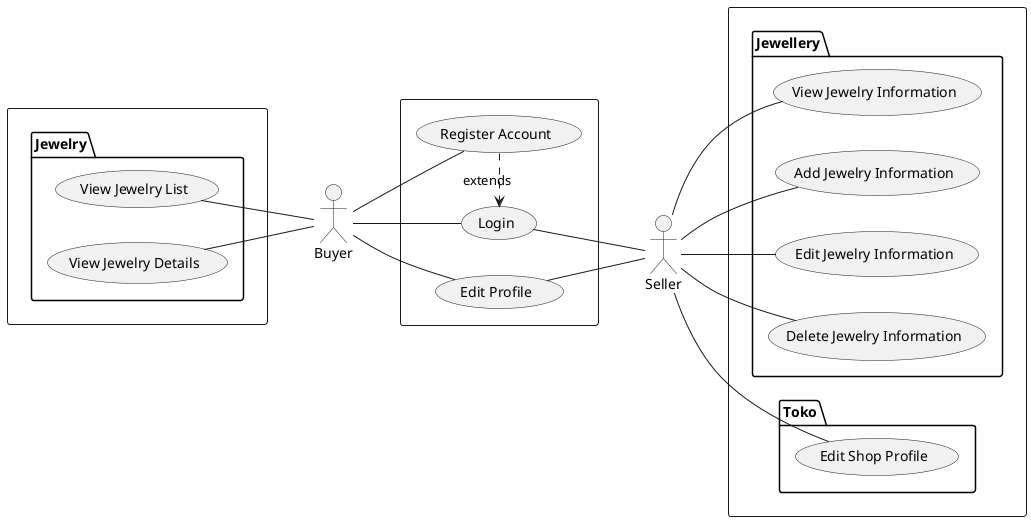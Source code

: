@startuml
left to right direction
actor "Buyer" as Buyer
actor "Seller" as Seller
rectangle {
  package "Jewelry" {
    (View Jewelry List) -- Buyer
    (View Jewelry Details) -- Buyer
  }
}

rectangle {
  (Register Account) .> (Login) : extends
  Buyer -- (Register Account)
  Buyer -- (Login)
  (Login) -- Seller
  (Edit Profile) -- Seller
  Buyer -- (Edit Profile)
}

  rectangle {
    package "Jewellery" {
      Seller -- (View Jewelry Information)
      Seller -- (Add Jewelry Information)
      Seller -- (Edit Jewelry Information)
      Seller -- (Delete Jewelry Information)
    }
    package "Toko" {
      Seller -- (Edit Shop Profile)
    }
  }

@enduml

